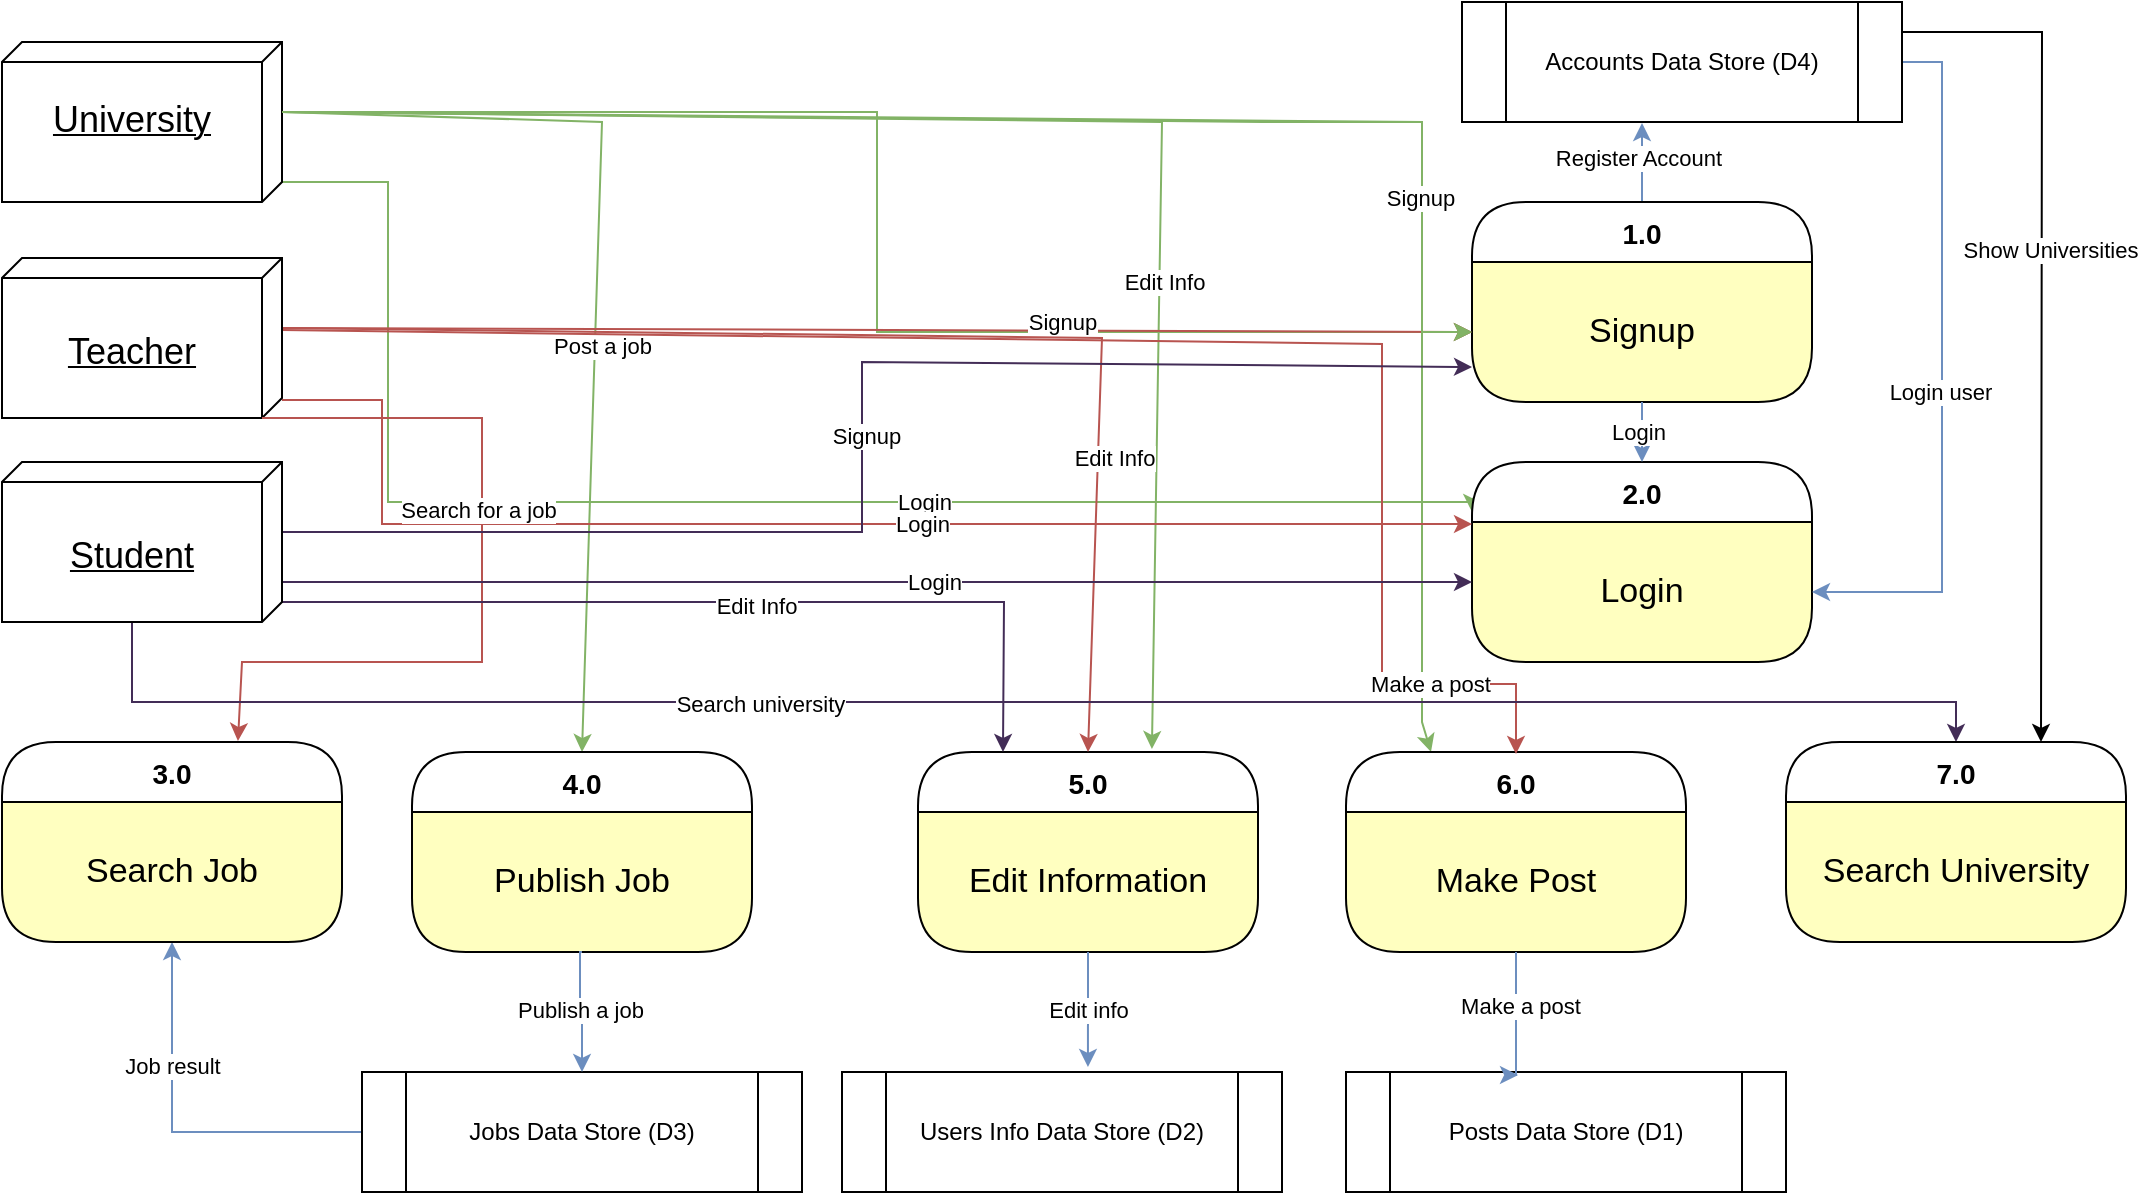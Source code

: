 <mxfile version="22.1.11" type="github">
  <diagram name="Page-1" id="b520641d-4fe3-3701-9064-5fc419738815">
    <mxGraphModel dx="1313" dy="696" grid="1" gridSize="10" guides="1" tooltips="1" connect="1" arrows="1" fold="1" page="1" pageScale="1" pageWidth="1100" pageHeight="850" background="none" math="0" shadow="0">
      <root>
        <mxCell id="0" />
        <mxCell id="1" parent="0" />
        <mxCell id="0HZ5bVdCTYoosMjre-ow-90" style="edgeStyle=orthogonalEdgeStyle;rounded=0;orthogonalLoop=1;jettySize=auto;html=1;exitX=0;exitY=0;exitDx=35;exitDy=0;exitPerimeter=0;entryX=0;entryY=0.5;entryDx=0;entryDy=0;fillColor=#d5e8d4;strokeColor=#82b366;" edge="1" parent="1" source="0HZ5bVdCTYoosMjre-ow-3" target="0HZ5bVdCTYoosMjre-ow-5">
          <mxGeometry relative="1" as="geometry" />
        </mxCell>
        <mxCell id="0HZ5bVdCTYoosMjre-ow-92" style="edgeStyle=orthogonalEdgeStyle;rounded=0;orthogonalLoop=1;jettySize=auto;html=1;exitX=0;exitY=0;exitDx=70;exitDy=0;exitPerimeter=0;entryX=0;entryY=0.25;entryDx=0;entryDy=0;fillColor=#d5e8d4;strokeColor=#82b366;" edge="1" parent="1" source="0HZ5bVdCTYoosMjre-ow-3" target="0HZ5bVdCTYoosMjre-ow-9">
          <mxGeometry relative="1" as="geometry">
            <Array as="points">
              <mxPoint x="273" y="110" />
              <mxPoint x="273" y="270" />
              <mxPoint x="815" y="270" />
            </Array>
          </mxGeometry>
        </mxCell>
        <mxCell id="0HZ5bVdCTYoosMjre-ow-148" value="Login" style="edgeLabel;html=1;align=center;verticalAlign=middle;resizable=0;points=[];" vertex="1" connectable="0" parent="0HZ5bVdCTYoosMjre-ow-92">
          <mxGeometry x="0.347" y="-1" relative="1" as="geometry">
            <mxPoint x="-31" y="-1" as="offset" />
          </mxGeometry>
        </mxCell>
        <mxCell id="0HZ5bVdCTYoosMjre-ow-120" style="edgeStyle=none;rounded=0;orthogonalLoop=1;jettySize=auto;html=1;exitX=0;exitY=0;exitDx=35;exitDy=0;exitPerimeter=0;entryX=0.5;entryY=0;entryDx=0;entryDy=0;fillColor=#d5e8d4;strokeColor=#82b366;" edge="1" parent="1" source="0HZ5bVdCTYoosMjre-ow-3" target="0HZ5bVdCTYoosMjre-ow-111">
          <mxGeometry relative="1" as="geometry">
            <Array as="points">
              <mxPoint x="380" y="80" />
            </Array>
          </mxGeometry>
        </mxCell>
        <mxCell id="0HZ5bVdCTYoosMjre-ow-142" value="Post a job" style="edgeLabel;html=1;align=center;verticalAlign=middle;resizable=0;points=[];" vertex="1" connectable="0" parent="0HZ5bVdCTYoosMjre-ow-120">
          <mxGeometry x="0.141" y="3" relative="1" as="geometry">
            <mxPoint y="1" as="offset" />
          </mxGeometry>
        </mxCell>
        <mxCell id="0HZ5bVdCTYoosMjre-ow-123" style="edgeStyle=none;rounded=0;orthogonalLoop=1;jettySize=auto;html=1;exitX=0;exitY=0;exitDx=35;exitDy=0;exitPerimeter=0;entryX=0.688;entryY=-0.015;entryDx=0;entryDy=0;fillColor=#d5e8d4;strokeColor=#82b366;entryPerimeter=0;" edge="1" parent="1" source="0HZ5bVdCTYoosMjre-ow-3" target="0HZ5bVdCTYoosMjre-ow-56">
          <mxGeometry relative="1" as="geometry">
            <Array as="points">
              <mxPoint x="660" y="80" />
            </Array>
          </mxGeometry>
        </mxCell>
        <mxCell id="0HZ5bVdCTYoosMjre-ow-145" value="Edit Info" style="edgeLabel;html=1;align=center;verticalAlign=middle;resizable=0;points=[];" vertex="1" connectable="0" parent="0HZ5bVdCTYoosMjre-ow-123">
          <mxGeometry x="0.38" y="2" relative="1" as="geometry">
            <mxPoint as="offset" />
          </mxGeometry>
        </mxCell>
        <mxCell id="0HZ5bVdCTYoosMjre-ow-124" style="edgeStyle=none;rounded=0;orthogonalLoop=1;jettySize=auto;html=1;exitX=0;exitY=0;exitDx=35;exitDy=0;exitPerimeter=0;entryX=0.25;entryY=0;entryDx=0;entryDy=0;fillColor=#d5e8d4;strokeColor=#82b366;" edge="1" parent="1" source="0HZ5bVdCTYoosMjre-ow-3" target="0HZ5bVdCTYoosMjre-ow-52">
          <mxGeometry relative="1" as="geometry">
            <Array as="points">
              <mxPoint x="790" y="80" />
              <mxPoint x="790" y="380" />
            </Array>
          </mxGeometry>
        </mxCell>
        <mxCell id="0HZ5bVdCTYoosMjre-ow-3" value="&lt;br&gt;&lt;font style=&quot;font-size: 18px;&quot;&gt;University&lt;/font&gt;" style="verticalAlign=top;align=center;spacingTop=8;spacingLeft=2;spacingRight=12;shape=cube;size=10;direction=south;fontStyle=4;html=1;whiteSpace=wrap;" vertex="1" parent="1">
          <mxGeometry x="80" y="40" width="140" height="80" as="geometry" />
        </mxCell>
        <mxCell id="0HZ5bVdCTYoosMjre-ow-94" style="edgeStyle=orthogonalEdgeStyle;rounded=0;orthogonalLoop=1;jettySize=auto;html=1;exitX=0.5;exitY=0;exitDx=0;exitDy=0;entryX=0.405;entryY=1.008;entryDx=0;entryDy=0;entryPerimeter=0;fillColor=#dae8fc;strokeColor=#6c8ebf;" edge="1" parent="1" source="0HZ5bVdCTYoosMjre-ow-4" target="0HZ5bVdCTYoosMjre-ow-22">
          <mxGeometry relative="1" as="geometry">
            <Array as="points">
              <mxPoint x="900" y="81" />
            </Array>
          </mxGeometry>
        </mxCell>
        <mxCell id="0HZ5bVdCTYoosMjre-ow-95" value="Register Account" style="edgeLabel;html=1;align=center;verticalAlign=middle;resizable=0;points=[];" vertex="1" connectable="0" parent="0HZ5bVdCTYoosMjre-ow-94">
          <mxGeometry x="0.1" y="2" relative="1" as="geometry">
            <mxPoint as="offset" />
          </mxGeometry>
        </mxCell>
        <mxCell id="0HZ5bVdCTYoosMjre-ow-4" value="1.0" style="swimlane;fontStyle=1;align=center;verticalAlign=middle;childLayout=stackLayout;horizontal=1;startSize=30;horizontalStack=0;resizeParent=0;resizeLast=1;container=0;collapsible=0;rounded=1;arcSize=30;swimlaneFillColor=#ffffc0;dropTarget=0;fontSize=14;" vertex="1" parent="1">
          <mxGeometry x="815" y="120" width="170" height="100" as="geometry" />
        </mxCell>
        <mxCell id="0HZ5bVdCTYoosMjre-ow-5" value="&lt;font style=&quot;font-size: 17px;&quot;&gt;Signup&lt;/font&gt;" style="text;html=1;strokeColor=none;fillColor=none;align=center;verticalAlign=middle;spacingLeft=4;spacingRight=4;whiteSpace=wrap;overflow=hidden;rotatable=0;fontColor=#000000;" vertex="1" parent="0HZ5bVdCTYoosMjre-ow-4">
          <mxGeometry y="30" width="170" height="70" as="geometry" />
        </mxCell>
        <mxCell id="0HZ5bVdCTYoosMjre-ow-9" value="2.0" style="swimlane;fontStyle=1;align=center;verticalAlign=middle;childLayout=stackLayout;horizontal=1;startSize=30;horizontalStack=0;resizeParent=0;resizeLast=1;container=0;collapsible=0;rounded=1;arcSize=30;swimlaneFillColor=#ffffc0;dropTarget=0;fontSize=14;" vertex="1" parent="1">
          <mxGeometry x="815" y="250" width="170" height="100" as="geometry" />
        </mxCell>
        <mxCell id="0HZ5bVdCTYoosMjre-ow-10" value="&lt;font style=&quot;font-size: 17px;&quot;&gt;Login&lt;/font&gt;" style="text;html=1;strokeColor=none;fillColor=none;align=center;verticalAlign=middle;spacingLeft=4;spacingRight=4;whiteSpace=wrap;overflow=hidden;rotatable=0;fontColor=#000000;" vertex="1" parent="0HZ5bVdCTYoosMjre-ow-9">
          <mxGeometry y="30" width="170" height="70" as="geometry" />
        </mxCell>
        <mxCell id="0HZ5bVdCTYoosMjre-ow-96" style="edgeStyle=orthogonalEdgeStyle;rounded=0;orthogonalLoop=1;jettySize=auto;html=1;exitX=1;exitY=0.5;exitDx=0;exitDy=0;entryX=1;entryY=0.5;entryDx=0;entryDy=0;fillColor=#dae8fc;strokeColor=#6c8ebf;" edge="1" parent="1" source="0HZ5bVdCTYoosMjre-ow-22" target="0HZ5bVdCTYoosMjre-ow-10">
          <mxGeometry relative="1" as="geometry" />
        </mxCell>
        <mxCell id="0HZ5bVdCTYoosMjre-ow-97" value="Login user" style="edgeLabel;html=1;align=center;verticalAlign=middle;resizable=0;points=[];" vertex="1" connectable="0" parent="0HZ5bVdCTYoosMjre-ow-96">
          <mxGeometry x="0.054" y="-1" relative="1" as="geometry">
            <mxPoint as="offset" />
          </mxGeometry>
        </mxCell>
        <mxCell id="0HZ5bVdCTYoosMjre-ow-167" style="edgeStyle=none;rounded=0;orthogonalLoop=1;jettySize=auto;html=1;exitX=1;exitY=0.25;exitDx=0;exitDy=0;entryX=0.75;entryY=0;entryDx=0;entryDy=0;" edge="1" parent="1" source="0HZ5bVdCTYoosMjre-ow-22" target="0HZ5bVdCTYoosMjre-ow-155">
          <mxGeometry relative="1" as="geometry">
            <Array as="points">
              <mxPoint x="1100" y="35" />
            </Array>
          </mxGeometry>
        </mxCell>
        <mxCell id="0HZ5bVdCTYoosMjre-ow-168" value="Show Universities" style="edgeLabel;html=1;align=center;verticalAlign=middle;resizable=0;points=[];" vertex="1" connectable="0" parent="0HZ5bVdCTYoosMjre-ow-167">
          <mxGeometry x="-0.155" y="4" relative="1" as="geometry">
            <mxPoint y="-1" as="offset" />
          </mxGeometry>
        </mxCell>
        <mxCell id="0HZ5bVdCTYoosMjre-ow-22" value="Accounts Data Store (D4)" style="shape=process;whiteSpace=wrap;html=1;backgroundOutline=1;" vertex="1" parent="1">
          <mxGeometry x="810" y="20" width="220" height="60" as="geometry" />
        </mxCell>
        <mxCell id="0HZ5bVdCTYoosMjre-ow-52" value="6.0" style="swimlane;fontStyle=1;align=center;verticalAlign=middle;childLayout=stackLayout;horizontal=1;startSize=30;horizontalStack=0;resizeParent=0;resizeLast=1;container=0;collapsible=0;rounded=1;arcSize=30;swimlaneFillColor=#ffffc0;dropTarget=0;fontSize=14;" vertex="1" parent="1">
          <mxGeometry x="752" y="395" width="170" height="100" as="geometry" />
        </mxCell>
        <mxCell id="0HZ5bVdCTYoosMjre-ow-53" value="&lt;font style=&quot;font-size: 17px;&quot;&gt;Make Post&lt;/font&gt;" style="text;html=1;strokeColor=none;fillColor=none;align=center;verticalAlign=middle;spacingLeft=4;spacingRight=4;whiteSpace=wrap;overflow=hidden;rotatable=0;fontColor=#000000;" vertex="1" parent="0HZ5bVdCTYoosMjre-ow-52">
          <mxGeometry y="30" width="170" height="70" as="geometry" />
        </mxCell>
        <mxCell id="0HZ5bVdCTYoosMjre-ow-56" value="5.0" style="swimlane;fontStyle=1;align=center;verticalAlign=middle;childLayout=stackLayout;horizontal=1;startSize=30;horizontalStack=0;resizeParent=0;resizeLast=1;container=0;collapsible=0;rounded=1;arcSize=30;swimlaneFillColor=#ffffc0;dropTarget=0;fontSize=14;" vertex="1" parent="1">
          <mxGeometry x="538" y="395" width="170" height="100" as="geometry" />
        </mxCell>
        <mxCell id="0HZ5bVdCTYoosMjre-ow-57" value="&lt;font style=&quot;font-size: 17px;&quot;&gt;Edit Information&lt;/font&gt;" style="text;html=1;strokeColor=none;fillColor=none;align=center;verticalAlign=middle;spacingLeft=4;spacingRight=4;whiteSpace=wrap;overflow=hidden;rotatable=0;fontColor=#000000;" vertex="1" parent="0HZ5bVdCTYoosMjre-ow-56">
          <mxGeometry y="30" width="170" height="70" as="geometry" />
        </mxCell>
        <mxCell id="0HZ5bVdCTYoosMjre-ow-60" value="Users Info Data Store (D2)" style="shape=process;whiteSpace=wrap;html=1;backgroundOutline=1;" vertex="1" parent="1">
          <mxGeometry x="500" y="555" width="220" height="60" as="geometry" />
        </mxCell>
        <mxCell id="0HZ5bVdCTYoosMjre-ow-61" value="Posts Data Store (D1)" style="shape=process;whiteSpace=wrap;html=1;backgroundOutline=1;" vertex="1" parent="1">
          <mxGeometry x="752" y="555" width="220" height="60" as="geometry" />
        </mxCell>
        <mxCell id="0HZ5bVdCTYoosMjre-ow-70" style="edgeStyle=orthogonalEdgeStyle;rounded=0;orthogonalLoop=1;jettySize=auto;html=1;exitX=0.5;exitY=1;exitDx=0;exitDy=0;entryX=0.391;entryY=0.025;entryDx=0;entryDy=0;entryPerimeter=0;fillColor=#dae8fc;strokeColor=#6c8ebf;" edge="1" parent="1" source="0HZ5bVdCTYoosMjre-ow-53" target="0HZ5bVdCTYoosMjre-ow-61">
          <mxGeometry relative="1" as="geometry">
            <Array as="points">
              <mxPoint x="837" y="557" />
            </Array>
          </mxGeometry>
        </mxCell>
        <mxCell id="0HZ5bVdCTYoosMjre-ow-71" value="Make a post" style="edgeLabel;html=1;align=center;verticalAlign=middle;resizable=0;points=[];" vertex="1" connectable="0" parent="0HZ5bVdCTYoosMjre-ow-70">
          <mxGeometry x="-0.152" y="2" relative="1" as="geometry">
            <mxPoint as="offset" />
          </mxGeometry>
        </mxCell>
        <mxCell id="0HZ5bVdCTYoosMjre-ow-72" style="edgeStyle=orthogonalEdgeStyle;rounded=0;orthogonalLoop=1;jettySize=auto;html=1;exitX=0.5;exitY=1;exitDx=0;exitDy=0;entryX=0.559;entryY=-0.042;entryDx=0;entryDy=0;entryPerimeter=0;fillColor=#dae8fc;strokeColor=#6c8ebf;" edge="1" parent="1" source="0HZ5bVdCTYoosMjre-ow-57" target="0HZ5bVdCTYoosMjre-ow-60">
          <mxGeometry relative="1" as="geometry" />
        </mxCell>
        <mxCell id="0HZ5bVdCTYoosMjre-ow-73" value="Edit info" style="edgeLabel;html=1;align=center;verticalAlign=middle;resizable=0;points=[];" vertex="1" connectable="0" parent="0HZ5bVdCTYoosMjre-ow-72">
          <mxGeometry x="0.009" relative="1" as="geometry">
            <mxPoint as="offset" />
          </mxGeometry>
        </mxCell>
        <mxCell id="0HZ5bVdCTYoosMjre-ow-88" style="edgeStyle=orthogonalEdgeStyle;rounded=0;orthogonalLoop=1;jettySize=auto;html=1;exitX=0.5;exitY=1;exitDx=0;exitDy=0;entryX=0.5;entryY=0;entryDx=0;entryDy=0;fillColor=#dae8fc;strokeColor=#6c8ebf;" edge="1" parent="1" source="0HZ5bVdCTYoosMjre-ow-5" target="0HZ5bVdCTYoosMjre-ow-9">
          <mxGeometry relative="1" as="geometry" />
        </mxCell>
        <mxCell id="0HZ5bVdCTYoosMjre-ow-89" value="Login" style="edgeLabel;html=1;align=center;verticalAlign=middle;resizable=0;points=[];" vertex="1" connectable="0" parent="0HZ5bVdCTYoosMjre-ow-88">
          <mxGeometry x="-0.033" y="-2" relative="1" as="geometry">
            <mxPoint as="offset" />
          </mxGeometry>
        </mxCell>
        <mxCell id="0HZ5bVdCTYoosMjre-ow-111" value="4.0" style="swimlane;fontStyle=1;align=center;verticalAlign=middle;childLayout=stackLayout;horizontal=1;startSize=30;horizontalStack=0;resizeParent=0;resizeLast=1;container=0;collapsible=0;rounded=1;arcSize=30;swimlaneFillColor=#ffffc0;dropTarget=0;fontSize=14;" vertex="1" parent="1">
          <mxGeometry x="285" y="395" width="170" height="100" as="geometry" />
        </mxCell>
        <mxCell id="0HZ5bVdCTYoosMjre-ow-112" value="&lt;font style=&quot;font-size: 17px;&quot;&gt;Publish Job&lt;/font&gt;" style="text;html=1;strokeColor=none;fillColor=none;align=center;verticalAlign=middle;spacingLeft=4;spacingRight=4;whiteSpace=wrap;overflow=hidden;rotatable=0;fontColor=#000000;" vertex="1" parent="0HZ5bVdCTYoosMjre-ow-111">
          <mxGeometry y="30" width="170" height="70" as="geometry" />
        </mxCell>
        <mxCell id="0HZ5bVdCTYoosMjre-ow-116" value="&lt;font style=&quot;font-size: 17px;&quot;&gt;Publish Job&lt;/font&gt;" style="text;html=1;strokeColor=none;fillColor=none;align=center;verticalAlign=middle;spacingLeft=4;spacingRight=4;whiteSpace=wrap;overflow=hidden;rotatable=0;fontColor=#000000;" vertex="1" parent="0HZ5bVdCTYoosMjre-ow-111">
          <mxGeometry y="100" width="170" as="geometry" />
        </mxCell>
        <mxCell id="0HZ5bVdCTYoosMjre-ow-136" style="edgeStyle=none;rounded=0;orthogonalLoop=1;jettySize=auto;html=1;exitX=0;exitY=0.5;exitDx=0;exitDy=0;entryX=0.5;entryY=1;entryDx=0;entryDy=0;fillColor=#dae8fc;strokeColor=#6c8ebf;" edge="1" parent="1" source="0HZ5bVdCTYoosMjre-ow-113" target="0HZ5bVdCTYoosMjre-ow-134">
          <mxGeometry relative="1" as="geometry">
            <Array as="points">
              <mxPoint x="165" y="585" />
            </Array>
          </mxGeometry>
        </mxCell>
        <mxCell id="0HZ5bVdCTYoosMjre-ow-140" value="Job result" style="edgeLabel;html=1;align=center;verticalAlign=middle;resizable=0;points=[];" vertex="1" connectable="0" parent="0HZ5bVdCTYoosMjre-ow-136">
          <mxGeometry x="0.359" relative="1" as="geometry">
            <mxPoint y="1" as="offset" />
          </mxGeometry>
        </mxCell>
        <mxCell id="0HZ5bVdCTYoosMjre-ow-113" value="Jobs Data Store (D3)" style="shape=process;whiteSpace=wrap;html=1;backgroundOutline=1;" vertex="1" parent="1">
          <mxGeometry x="260" y="555" width="220" height="60" as="geometry" />
        </mxCell>
        <mxCell id="0HZ5bVdCTYoosMjre-ow-114" style="edgeStyle=orthogonalEdgeStyle;rounded=0;orthogonalLoop=1;jettySize=auto;html=1;exitX=0.5;exitY=1;exitDx=0;exitDy=0;entryX=0.5;entryY=0;entryDx=0;entryDy=0;fillColor=#dae8fc;strokeColor=#6c8ebf;" edge="1" parent="1" source="0HZ5bVdCTYoosMjre-ow-112" target="0HZ5bVdCTYoosMjre-ow-113">
          <mxGeometry relative="1" as="geometry">
            <Array as="points">
              <mxPoint x="369" y="525" />
              <mxPoint x="370" y="525" />
            </Array>
          </mxGeometry>
        </mxCell>
        <mxCell id="0HZ5bVdCTYoosMjre-ow-115" value="Publish a job" style="edgeLabel;html=1;align=center;verticalAlign=middle;resizable=0;points=[];" vertex="1" connectable="0" parent="0HZ5bVdCTYoosMjre-ow-114">
          <mxGeometry y="1" relative="1" as="geometry">
            <mxPoint as="offset" />
          </mxGeometry>
        </mxCell>
        <mxCell id="0HZ5bVdCTYoosMjre-ow-118" style="edgeStyle=none;rounded=0;orthogonalLoop=1;jettySize=auto;html=1;exitX=0;exitY=0;exitDx=35;exitDy=0;exitPerimeter=0;entryX=0;entryY=0.5;entryDx=0;entryDy=0;fillColor=#f8cecc;strokeColor=#b85450;" edge="1" parent="1" source="0HZ5bVdCTYoosMjre-ow-117" target="0HZ5bVdCTYoosMjre-ow-5">
          <mxGeometry relative="1" as="geometry" />
        </mxCell>
        <mxCell id="0HZ5bVdCTYoosMjre-ow-119" style="edgeStyle=none;rounded=0;orthogonalLoop=1;jettySize=auto;html=1;exitX=0;exitY=0;exitDx=70;exitDy=0;exitPerimeter=0;entryX=0;entryY=0;entryDx=0;entryDy=0;fillColor=#f8cecc;strokeColor=#b85450;" edge="1" parent="1">
          <mxGeometry relative="1" as="geometry">
            <mxPoint x="220" y="219" as="sourcePoint" />
            <mxPoint x="815" y="281" as="targetPoint" />
            <Array as="points">
              <mxPoint x="270" y="219" />
              <mxPoint x="270" y="281" />
              <mxPoint x="510" y="281" />
            </Array>
          </mxGeometry>
        </mxCell>
        <mxCell id="0HZ5bVdCTYoosMjre-ow-149" value="Login" style="edgeLabel;html=1;align=center;verticalAlign=middle;resizable=0;points=[];" vertex="1" connectable="0" parent="0HZ5bVdCTYoosMjre-ow-119">
          <mxGeometry x="0.126" y="-3" relative="1" as="geometry">
            <mxPoint x="12" y="-3" as="offset" />
          </mxGeometry>
        </mxCell>
        <mxCell id="0HZ5bVdCTYoosMjre-ow-125" style="edgeStyle=none;rounded=0;orthogonalLoop=1;jettySize=auto;html=1;exitX=0;exitY=0;exitDx=35;exitDy=0;exitPerimeter=0;entryX=0.5;entryY=0;entryDx=0;entryDy=0;fillColor=#f8cecc;strokeColor=#b85450;" edge="1" parent="1">
          <mxGeometry relative="1" as="geometry">
            <mxPoint x="220" y="184" as="sourcePoint" />
            <mxPoint x="837" y="396" as="targetPoint" />
            <Array as="points">
              <mxPoint x="770" y="191" />
              <mxPoint x="770" y="291" />
              <mxPoint x="770" y="361" />
              <mxPoint x="837" y="361" />
            </Array>
          </mxGeometry>
        </mxCell>
        <mxCell id="0HZ5bVdCTYoosMjre-ow-158" value="Make a post" style="edgeLabel;html=1;align=center;verticalAlign=middle;resizable=0;points=[];" vertex="1" connectable="0" parent="0HZ5bVdCTYoosMjre-ow-125">
          <mxGeometry x="0.808" relative="1" as="geometry">
            <mxPoint x="1" as="offset" />
          </mxGeometry>
        </mxCell>
        <mxCell id="0HZ5bVdCTYoosMjre-ow-126" style="edgeStyle=none;rounded=0;orthogonalLoop=1;jettySize=auto;html=1;exitX=0;exitY=0;exitDx=35;exitDy=0;exitPerimeter=0;entryX=0.5;entryY=0;entryDx=0;entryDy=0;fillColor=#f8cecc;strokeColor=#b85450;" edge="1" parent="1" source="0HZ5bVdCTYoosMjre-ow-117" target="0HZ5bVdCTYoosMjre-ow-56">
          <mxGeometry relative="1" as="geometry">
            <Array as="points">
              <mxPoint x="630" y="188" />
            </Array>
          </mxGeometry>
        </mxCell>
        <mxCell id="0HZ5bVdCTYoosMjre-ow-128" value="Edit Info" style="edgeLabel;html=1;align=center;verticalAlign=middle;resizable=0;points=[];" vertex="1" connectable="0" parent="0HZ5bVdCTYoosMjre-ow-126">
          <mxGeometry x="0.454" y="2" relative="1" as="geometry">
            <mxPoint x="5" y="21" as="offset" />
          </mxGeometry>
        </mxCell>
        <mxCell id="0HZ5bVdCTYoosMjre-ow-130" value="Signup" style="edgeLabel;html=1;align=center;verticalAlign=middle;resizable=0;points=[];" vertex="1" connectable="0" parent="0HZ5bVdCTYoosMjre-ow-126">
          <mxGeometry x="0.299" y="-2" relative="1" as="geometry">
            <mxPoint x="-11" y="-10" as="offset" />
          </mxGeometry>
        </mxCell>
        <mxCell id="0HZ5bVdCTYoosMjre-ow-117" value="&lt;font style=&quot;font-size: 18px;&quot;&gt;&lt;br&gt;Teacher&lt;/font&gt;" style="verticalAlign=top;align=center;spacingTop=8;spacingLeft=2;spacingRight=12;shape=cube;size=10;direction=south;fontStyle=4;html=1;whiteSpace=wrap;" vertex="1" parent="1">
          <mxGeometry x="80" y="148" width="140" height="80" as="geometry" />
        </mxCell>
        <mxCell id="0HZ5bVdCTYoosMjre-ow-133" value="3.0" style="swimlane;fontStyle=1;align=center;verticalAlign=middle;childLayout=stackLayout;horizontal=1;startSize=30;horizontalStack=0;resizeParent=0;resizeLast=1;container=0;collapsible=0;rounded=1;arcSize=30;swimlaneFillColor=#ffffc0;dropTarget=0;fontSize=14;" vertex="1" parent="1">
          <mxGeometry x="80" y="390" width="170" height="100" as="geometry" />
        </mxCell>
        <mxCell id="0HZ5bVdCTYoosMjre-ow-134" value="&lt;font style=&quot;font-size: 17px;&quot;&gt;Search Job&lt;/font&gt;" style="text;html=1;strokeColor=none;fillColor=none;align=center;verticalAlign=middle;spacingLeft=4;spacingRight=4;whiteSpace=wrap;overflow=hidden;rotatable=0;fontColor=#000000;" vertex="1" parent="0HZ5bVdCTYoosMjre-ow-133">
          <mxGeometry y="30" width="170" height="70" as="geometry" />
        </mxCell>
        <mxCell id="0HZ5bVdCTYoosMjre-ow-135" value="&lt;font style=&quot;font-size: 17px;&quot;&gt;Publish Job&lt;/font&gt;" style="text;html=1;strokeColor=none;fillColor=none;align=center;verticalAlign=middle;spacingLeft=4;spacingRight=4;whiteSpace=wrap;overflow=hidden;rotatable=0;fontColor=#000000;" vertex="1" parent="0HZ5bVdCTYoosMjre-ow-133">
          <mxGeometry y="100" width="170" as="geometry" />
        </mxCell>
        <mxCell id="0HZ5bVdCTYoosMjre-ow-138" style="edgeStyle=none;rounded=0;orthogonalLoop=1;jettySize=auto;html=1;exitX=0;exitY=0;exitDx=80;exitDy=10;exitPerimeter=0;fillColor=#f8cecc;strokeColor=#b85450;entryX=0.694;entryY=-0.005;entryDx=0;entryDy=0;entryPerimeter=0;" edge="1" parent="1" source="0HZ5bVdCTYoosMjre-ow-117" target="0HZ5bVdCTYoosMjre-ow-133">
          <mxGeometry relative="1" as="geometry">
            <mxPoint x="270" y="370" as="targetPoint" />
            <Array as="points">
              <mxPoint x="320" y="228" />
              <mxPoint x="320" y="350" />
              <mxPoint x="200" y="350" />
            </Array>
          </mxGeometry>
        </mxCell>
        <mxCell id="0HZ5bVdCTYoosMjre-ow-139" value="Search for a job" style="edgeLabel;html=1;align=center;verticalAlign=middle;resizable=0;points=[];" vertex="1" connectable="0" parent="0HZ5bVdCTYoosMjre-ow-138">
          <mxGeometry x="-0.207" y="-2" relative="1" as="geometry">
            <mxPoint as="offset" />
          </mxGeometry>
        </mxCell>
        <mxCell id="0HZ5bVdCTYoosMjre-ow-141" style="edgeStyle=none;rounded=0;orthogonalLoop=1;jettySize=auto;html=1;exitX=0;exitY=0;exitDx=35;exitDy=0;exitPerimeter=0;entryX=0;entryY=0.5;entryDx=0;entryDy=0;fillColor=#d5e8d4;strokeColor=#82b366;" edge="1" parent="1" source="0HZ5bVdCTYoosMjre-ow-3" target="0HZ5bVdCTYoosMjre-ow-5">
          <mxGeometry relative="1" as="geometry">
            <Array as="points">
              <mxPoint x="710" y="80" />
              <mxPoint x="790" y="80" />
              <mxPoint x="790" y="185" />
            </Array>
          </mxGeometry>
        </mxCell>
        <mxCell id="0HZ5bVdCTYoosMjre-ow-146" value="Signup" style="edgeLabel;html=1;align=center;verticalAlign=middle;resizable=0;points=[];" vertex="1" connectable="0" parent="0HZ5bVdCTYoosMjre-ow-141">
          <mxGeometry x="0.734" y="-1" relative="1" as="geometry">
            <mxPoint y="1" as="offset" />
          </mxGeometry>
        </mxCell>
        <mxCell id="0HZ5bVdCTYoosMjre-ow-150" style="edgeStyle=none;rounded=0;orthogonalLoop=1;jettySize=auto;html=1;exitX=0;exitY=0;exitDx=35;exitDy=0;exitPerimeter=0;entryX=0;entryY=0.75;entryDx=0;entryDy=0;fillColor=#76608a;strokeColor=#432D57;" edge="1" parent="1" source="0HZ5bVdCTYoosMjre-ow-147" target="0HZ5bVdCTYoosMjre-ow-5">
          <mxGeometry relative="1" as="geometry">
            <Array as="points">
              <mxPoint x="510" y="285" />
              <mxPoint x="510" y="200" />
            </Array>
          </mxGeometry>
        </mxCell>
        <mxCell id="0HZ5bVdCTYoosMjre-ow-151" value="Signup" style="edgeLabel;html=1;align=center;verticalAlign=middle;resizable=0;points=[];" vertex="1" connectable="0" parent="0HZ5bVdCTYoosMjre-ow-150">
          <mxGeometry x="-0.002" y="-2" relative="1" as="geometry">
            <mxPoint y="1" as="offset" />
          </mxGeometry>
        </mxCell>
        <mxCell id="0HZ5bVdCTYoosMjre-ow-152" value="Login" style="edgeStyle=none;rounded=0;orthogonalLoop=1;jettySize=auto;html=1;entryX=0;entryY=0.429;entryDx=0;entryDy=0;entryPerimeter=0;fillColor=#76608a;strokeColor=#432D57;" edge="1" parent="1" target="0HZ5bVdCTYoosMjre-ow-10">
          <mxGeometry x="0.101" relative="1" as="geometry">
            <mxPoint x="220" y="310" as="sourcePoint" />
            <Array as="points">
              <mxPoint x="230" y="310" />
              <mxPoint x="370" y="310" />
            </Array>
            <mxPoint x="-1" as="offset" />
          </mxGeometry>
        </mxCell>
        <mxCell id="0HZ5bVdCTYoosMjre-ow-153" style="edgeStyle=none;rounded=0;orthogonalLoop=1;jettySize=auto;html=1;exitX=0;exitY=0;exitDx=70;exitDy=0;exitPerimeter=0;entryX=0.25;entryY=0;entryDx=0;entryDy=0;fillColor=#76608a;strokeColor=#432D57;" edge="1" parent="1" source="0HZ5bVdCTYoosMjre-ow-147" target="0HZ5bVdCTYoosMjre-ow-56">
          <mxGeometry relative="1" as="geometry">
            <Array as="points">
              <mxPoint x="581" y="320" />
            </Array>
          </mxGeometry>
        </mxCell>
        <mxCell id="0HZ5bVdCTYoosMjre-ow-154" value="Edit Info" style="edgeLabel;html=1;align=center;verticalAlign=middle;resizable=0;points=[];" vertex="1" connectable="0" parent="0HZ5bVdCTYoosMjre-ow-153">
          <mxGeometry x="0.087" y="-2" relative="1" as="geometry">
            <mxPoint as="offset" />
          </mxGeometry>
        </mxCell>
        <mxCell id="0HZ5bVdCTYoosMjre-ow-161" style="edgeStyle=none;rounded=0;orthogonalLoop=1;jettySize=auto;html=1;exitX=0;exitY=0;exitDx=80;exitDy=75;exitPerimeter=0;entryX=0.5;entryY=0;entryDx=0;entryDy=0;fillColor=#76608a;strokeColor=#432D57;" edge="1" parent="1" source="0HZ5bVdCTYoosMjre-ow-147" target="0HZ5bVdCTYoosMjre-ow-155">
          <mxGeometry relative="1" as="geometry">
            <Array as="points">
              <mxPoint x="145" y="370" />
              <mxPoint x="610" y="370" />
              <mxPoint x="1057" y="370" />
            </Array>
          </mxGeometry>
        </mxCell>
        <mxCell id="0HZ5bVdCTYoosMjre-ow-162" value="Search university" style="edgeLabel;html=1;align=center;verticalAlign=middle;resizable=0;points=[];" vertex="1" connectable="0" parent="0HZ5bVdCTYoosMjre-ow-161">
          <mxGeometry x="-0.273" y="-1" relative="1" as="geometry">
            <mxPoint as="offset" />
          </mxGeometry>
        </mxCell>
        <mxCell id="0HZ5bVdCTYoosMjre-ow-147" value="&lt;font style=&quot;font-size: 18px;&quot;&gt;&lt;br&gt;Student&lt;/font&gt;" style="verticalAlign=top;align=center;spacingTop=8;spacingLeft=2;spacingRight=12;shape=cube;size=10;direction=south;fontStyle=4;html=1;whiteSpace=wrap;" vertex="1" parent="1">
          <mxGeometry x="80" y="250" width="140" height="80" as="geometry" />
        </mxCell>
        <mxCell id="0HZ5bVdCTYoosMjre-ow-155" value="7.0" style="swimlane;fontStyle=1;align=center;verticalAlign=middle;childLayout=stackLayout;horizontal=1;startSize=30;horizontalStack=0;resizeParent=0;resizeLast=1;container=0;collapsible=0;rounded=1;arcSize=30;swimlaneFillColor=#ffffc0;dropTarget=0;fontSize=14;" vertex="1" parent="1">
          <mxGeometry x="972" y="390" width="170" height="100" as="geometry" />
        </mxCell>
        <mxCell id="0HZ5bVdCTYoosMjre-ow-156" value="&lt;font style=&quot;font-size: 17px;&quot;&gt;Search University&lt;/font&gt;" style="text;html=1;strokeColor=none;fillColor=none;align=center;verticalAlign=middle;spacingLeft=4;spacingRight=4;whiteSpace=wrap;overflow=hidden;rotatable=0;fontColor=#000000;" vertex="1" parent="0HZ5bVdCTYoosMjre-ow-155">
          <mxGeometry y="30" width="170" height="70" as="geometry" />
        </mxCell>
        <mxCell id="0HZ5bVdCTYoosMjre-ow-157" value="&lt;font style=&quot;font-size: 17px;&quot;&gt;Publish Job&lt;/font&gt;" style="text;html=1;strokeColor=none;fillColor=none;align=center;verticalAlign=middle;spacingLeft=4;spacingRight=4;whiteSpace=wrap;overflow=hidden;rotatable=0;fontColor=#000000;" vertex="1" parent="0HZ5bVdCTYoosMjre-ow-155">
          <mxGeometry y="100" width="170" as="geometry" />
        </mxCell>
      </root>
    </mxGraphModel>
  </diagram>
</mxfile>
